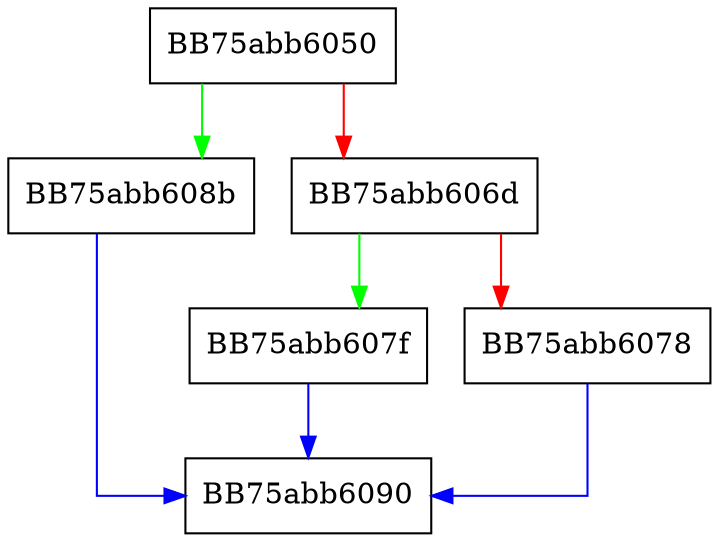 digraph TrustAnchorHasPinnedRoot {
  node [shape="box"];
  graph [splines=ortho];
  BB75abb6050 -> BB75abb608b [color="green"];
  BB75abb6050 -> BB75abb606d [color="red"];
  BB75abb606d -> BB75abb607f [color="green"];
  BB75abb606d -> BB75abb6078 [color="red"];
  BB75abb6078 -> BB75abb6090 [color="blue"];
  BB75abb607f -> BB75abb6090 [color="blue"];
  BB75abb608b -> BB75abb6090 [color="blue"];
}